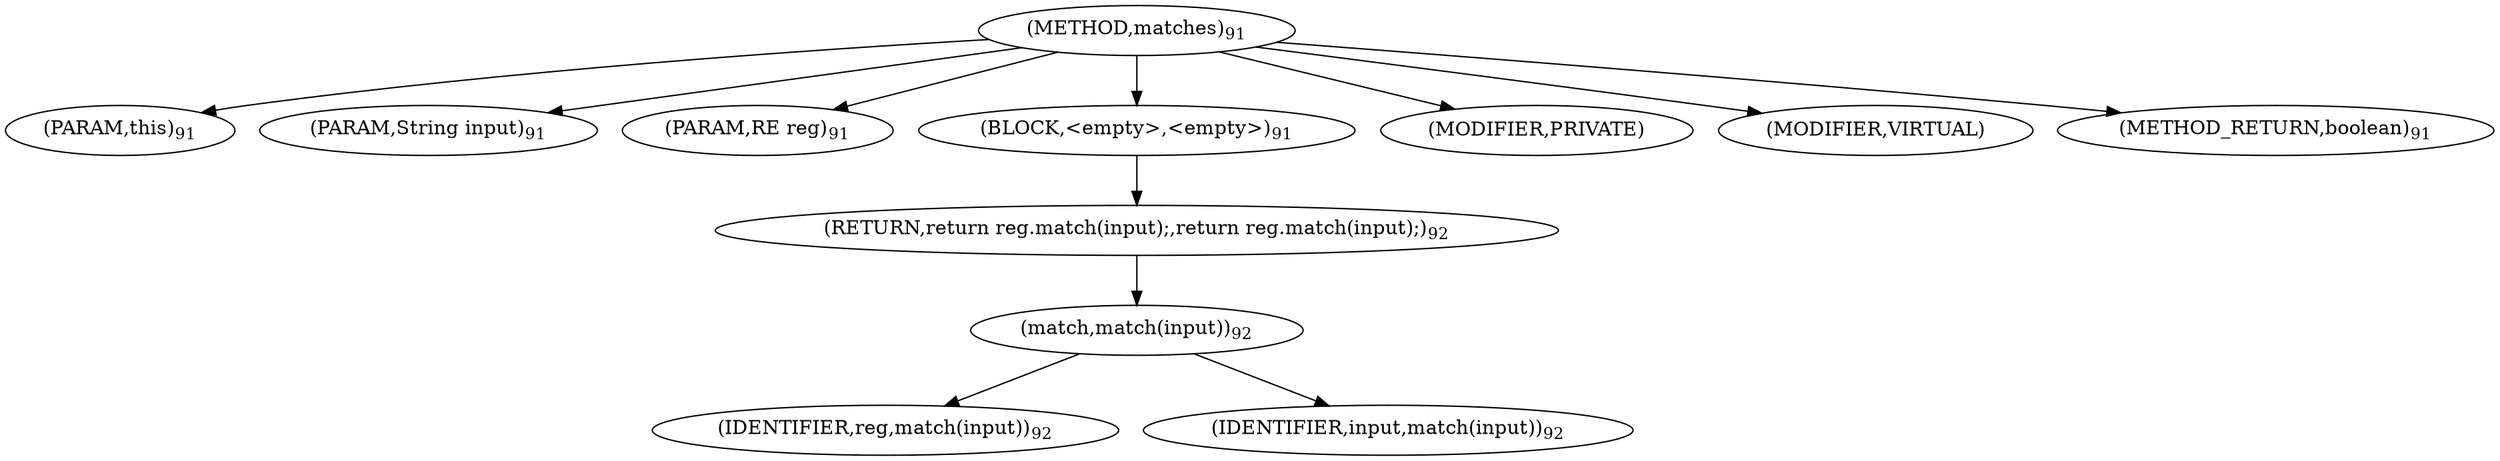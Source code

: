 digraph "matches" {  
"125" [label = <(METHOD,matches)<SUB>91</SUB>> ]
"126" [label = <(PARAM,this)<SUB>91</SUB>> ]
"127" [label = <(PARAM,String input)<SUB>91</SUB>> ]
"128" [label = <(PARAM,RE reg)<SUB>91</SUB>> ]
"129" [label = <(BLOCK,&lt;empty&gt;,&lt;empty&gt;)<SUB>91</SUB>> ]
"130" [label = <(RETURN,return reg.match(input);,return reg.match(input);)<SUB>92</SUB>> ]
"131" [label = <(match,match(input))<SUB>92</SUB>> ]
"132" [label = <(IDENTIFIER,reg,match(input))<SUB>92</SUB>> ]
"133" [label = <(IDENTIFIER,input,match(input))<SUB>92</SUB>> ]
"134" [label = <(MODIFIER,PRIVATE)> ]
"135" [label = <(MODIFIER,VIRTUAL)> ]
"136" [label = <(METHOD_RETURN,boolean)<SUB>91</SUB>> ]
  "125" -> "126" 
  "125" -> "127" 
  "125" -> "128" 
  "125" -> "129" 
  "125" -> "134" 
  "125" -> "135" 
  "125" -> "136" 
  "129" -> "130" 
  "130" -> "131" 
  "131" -> "132" 
  "131" -> "133" 
}
